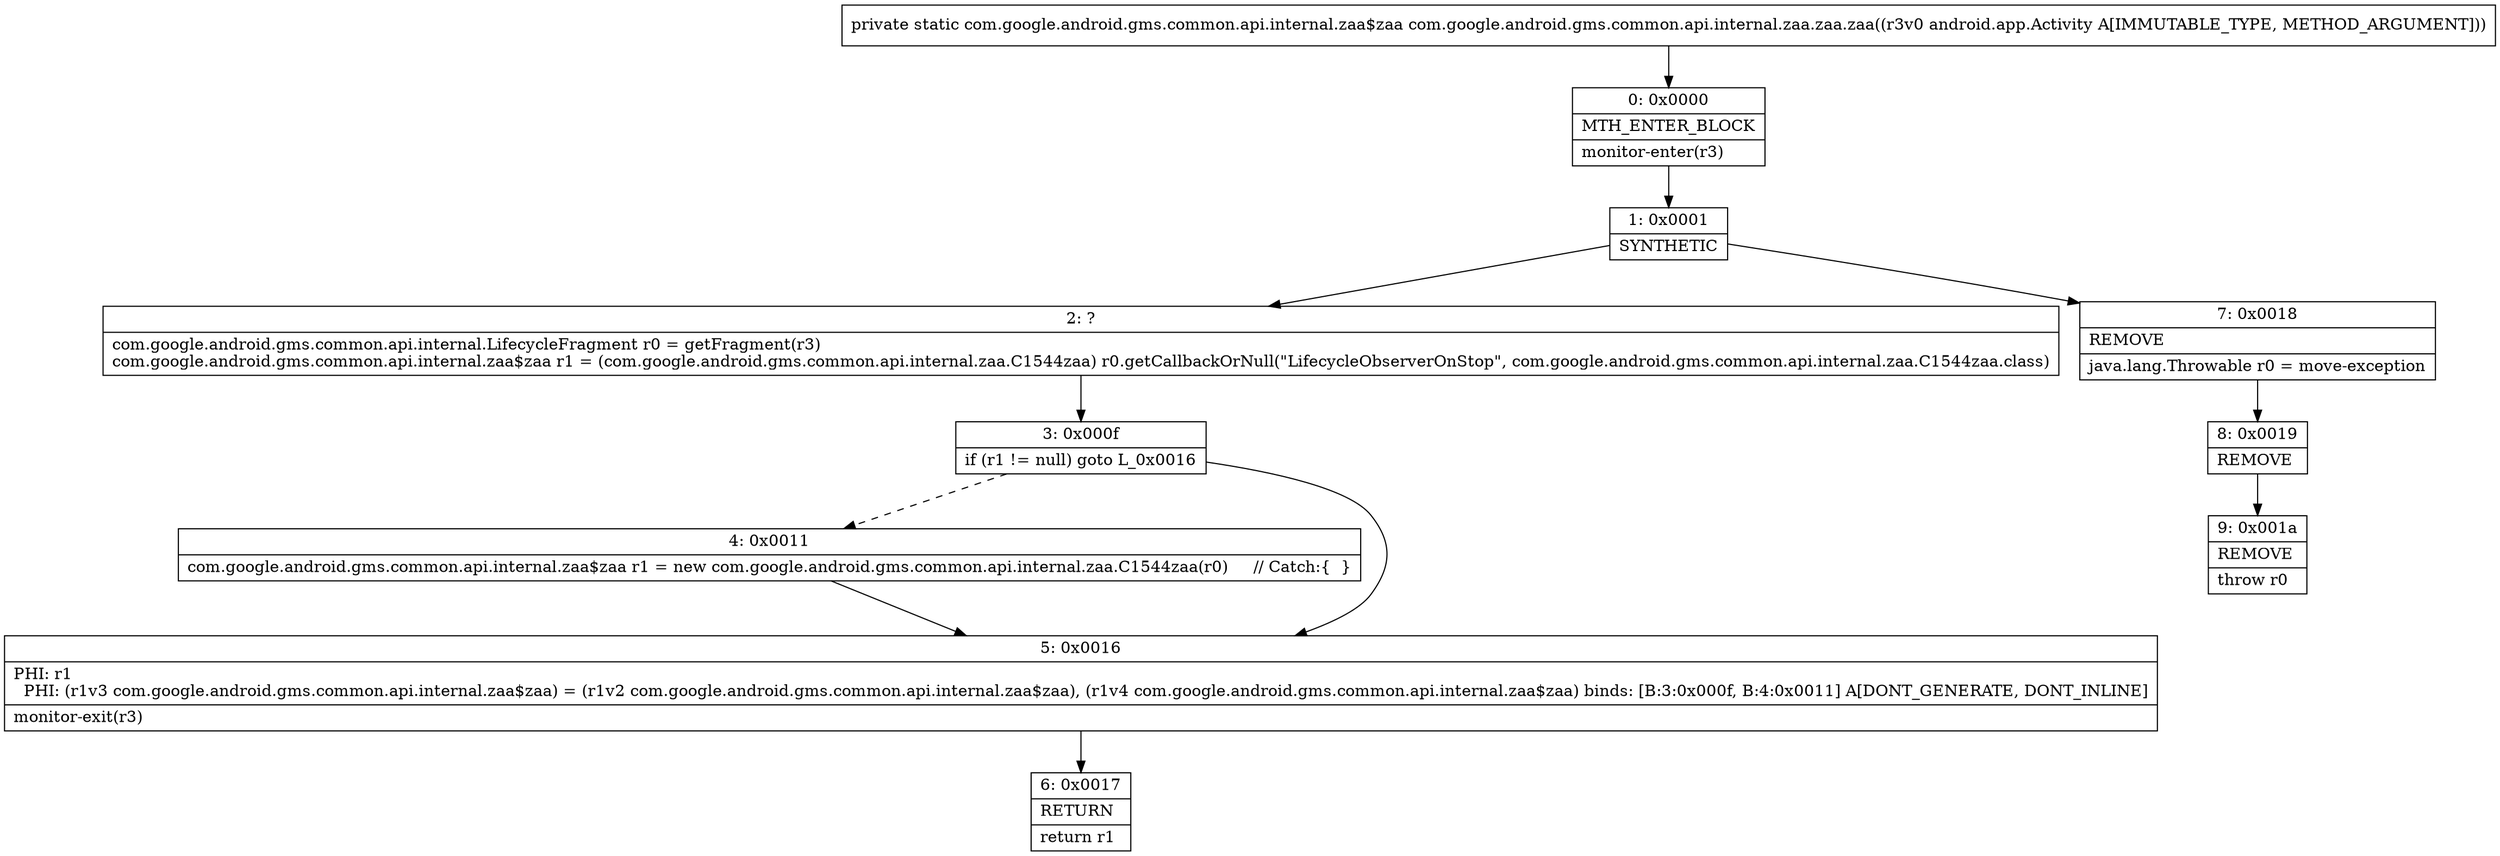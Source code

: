 digraph "CFG forcom.google.android.gms.common.api.internal.zaa.zaa.zaa(Landroid\/app\/Activity;)Lcom\/google\/android\/gms\/common\/api\/internal\/zaa$zaa;" {
Node_0 [shape=record,label="{0\:\ 0x0000|MTH_ENTER_BLOCK\l|monitor\-enter(r3)\l}"];
Node_1 [shape=record,label="{1\:\ 0x0001|SYNTHETIC\l}"];
Node_2 [shape=record,label="{2\:\ ?|com.google.android.gms.common.api.internal.LifecycleFragment r0 = getFragment(r3)\lcom.google.android.gms.common.api.internal.zaa$zaa r1 = (com.google.android.gms.common.api.internal.zaa.C1544zaa) r0.getCallbackOrNull(\"LifecycleObserverOnStop\", com.google.android.gms.common.api.internal.zaa.C1544zaa.class)\l}"];
Node_3 [shape=record,label="{3\:\ 0x000f|if (r1 != null) goto L_0x0016\l}"];
Node_4 [shape=record,label="{4\:\ 0x0011|com.google.android.gms.common.api.internal.zaa$zaa r1 = new com.google.android.gms.common.api.internal.zaa.C1544zaa(r0)     \/\/ Catch:\{  \}\l}"];
Node_5 [shape=record,label="{5\:\ 0x0016|PHI: r1 \l  PHI: (r1v3 com.google.android.gms.common.api.internal.zaa$zaa) = (r1v2 com.google.android.gms.common.api.internal.zaa$zaa), (r1v4 com.google.android.gms.common.api.internal.zaa$zaa) binds: [B:3:0x000f, B:4:0x0011] A[DONT_GENERATE, DONT_INLINE]\l|monitor\-exit(r3)\l}"];
Node_6 [shape=record,label="{6\:\ 0x0017|RETURN\l|return r1\l}"];
Node_7 [shape=record,label="{7\:\ 0x0018|REMOVE\l|java.lang.Throwable r0 = move\-exception\l}"];
Node_8 [shape=record,label="{8\:\ 0x0019|REMOVE\l}"];
Node_9 [shape=record,label="{9\:\ 0x001a|REMOVE\l|throw r0\l}"];
MethodNode[shape=record,label="{private static com.google.android.gms.common.api.internal.zaa$zaa com.google.android.gms.common.api.internal.zaa.zaa.zaa((r3v0 android.app.Activity A[IMMUTABLE_TYPE, METHOD_ARGUMENT])) }"];
MethodNode -> Node_0;
Node_0 -> Node_1;
Node_1 -> Node_2;
Node_1 -> Node_7;
Node_2 -> Node_3;
Node_3 -> Node_4[style=dashed];
Node_3 -> Node_5;
Node_4 -> Node_5;
Node_5 -> Node_6;
Node_7 -> Node_8;
Node_8 -> Node_9;
}

